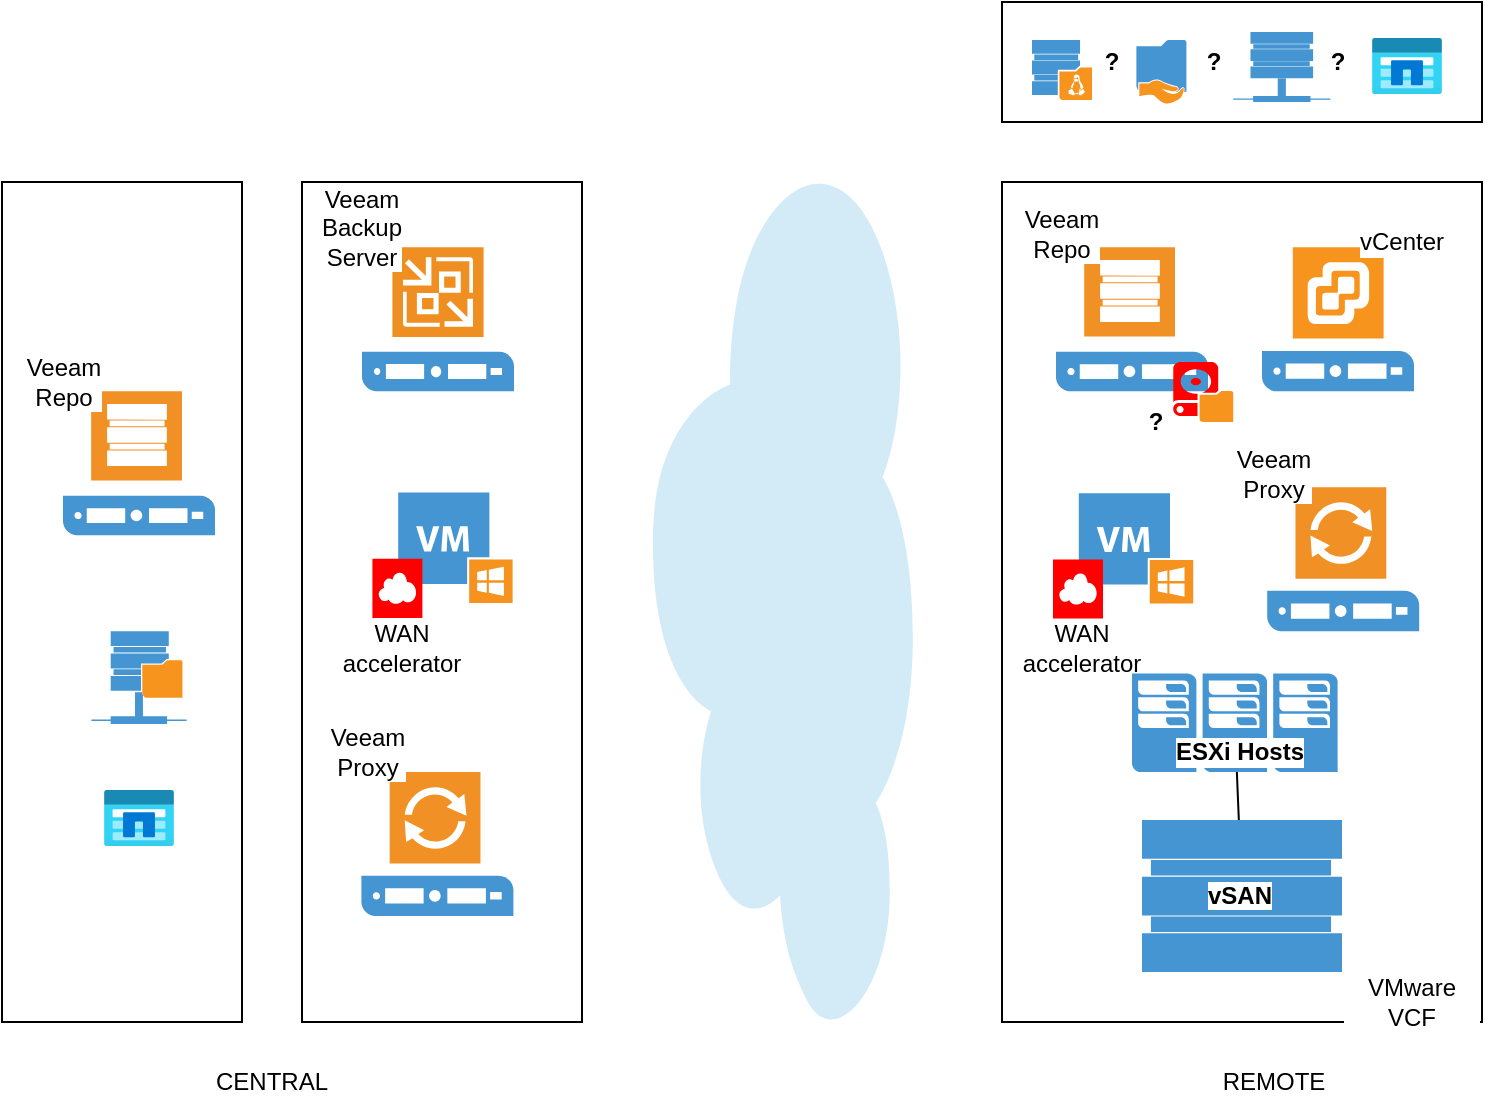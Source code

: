 <mxfile version="14.0.3" type="github">
  <diagram id="JnUOpCwKltPgE0m3QCvf" name="Page-1">
    <mxGraphModel dx="843" dy="643" grid="1" gridSize="10" guides="1" tooltips="1" connect="1" arrows="1" fold="1" page="1" pageScale="1" pageWidth="1169" pageHeight="827" math="0" shadow="0">
      <root>
        <mxCell id="0" />
        <mxCell id="1" parent="0" />
        <mxCell id="ag414TaRElATsdjeowkR-51" value="" style="rounded=0;whiteSpace=wrap;html=1;labelBackgroundColor=#ffffff;fillColor=#FFFFFF;" vertex="1" parent="1">
          <mxGeometry x="140" y="120" width="120" height="420" as="geometry" />
        </mxCell>
        <mxCell id="ag414TaRElATsdjeowkR-44" value="" style="rounded=0;whiteSpace=wrap;html=1;labelBackgroundColor=#ffffff;fillColor=#FFFFFF;" vertex="1" parent="1">
          <mxGeometry x="290" y="120" width="140" height="420" as="geometry" />
        </mxCell>
        <mxCell id="ag414TaRElATsdjeowkR-10" value="" style="rounded=0;whiteSpace=wrap;html=1;" vertex="1" parent="1">
          <mxGeometry x="640" y="120" width="240" height="420" as="geometry" />
        </mxCell>
        <mxCell id="ag414TaRElATsdjeowkR-4" value="" style="shadow=0;dashed=0;html=1;strokeColor=none;fillColor=#4495D1;labelPosition=center;verticalLabelPosition=bottom;verticalAlign=top;align=center;outlineConnect=0;shape=mxgraph.veeam.2d.datastore;" vertex="1" parent="1">
          <mxGeometry x="710" y="439" width="100" height="76" as="geometry" />
        </mxCell>
        <mxCell id="ag414TaRElATsdjeowkR-8" value="" style="pointerEvents=1;shadow=0;dashed=0;html=1;strokeColor=none;fillColor=#4495D1;labelPosition=center;verticalLabelPosition=bottom;verticalAlign=top;align=center;outlineConnect=0;shape=mxgraph.veeam.cluster;" vertex="1" parent="1">
          <mxGeometry x="705" y="365.8" width="102.8" height="49.2" as="geometry" />
        </mxCell>
        <mxCell id="ag414TaRElATsdjeowkR-9" value="" style="endArrow=none;html=1;" edge="1" parent="1" source="ag414TaRElATsdjeowkR-4" target="ag414TaRElATsdjeowkR-8">
          <mxGeometry width="50" height="50" relative="1" as="geometry">
            <mxPoint x="406" y="375" as="sourcePoint" />
            <mxPoint x="456" y="325" as="targetPoint" />
            <Array as="points" />
          </mxGeometry>
        </mxCell>
        <mxCell id="ag414TaRElATsdjeowkR-11" value="ESXi Hosts" style="text;html=1;strokeColor=none;fillColor=none;align=center;verticalAlign=middle;whiteSpace=wrap;rounded=0;fontStyle=1;labelBackgroundColor=#ffffff;" vertex="1" parent="1">
          <mxGeometry x="718.6" y="395.0" width="80" height="20" as="geometry" />
        </mxCell>
        <mxCell id="ag414TaRElATsdjeowkR-14" value="" style="shadow=0;dashed=0;html=1;strokeColor=none;fillColor=#4495D1;labelPosition=center;verticalLabelPosition=bottom;verticalAlign=top;align=center;outlineConnect=0;shape=mxgraph.veeam.2d.veeam_backup_and_replication_server;" vertex="1" parent="1">
          <mxGeometry x="320" y="152.6" width="76" height="72" as="geometry" />
        </mxCell>
        <mxCell id="ag414TaRElATsdjeowkR-15" value="" style="shadow=0;dashed=0;html=1;strokeColor=none;fillColor=#4495D1;labelPosition=center;verticalLabelPosition=bottom;verticalAlign=top;align=center;outlineConnect=0;shape=mxgraph.veeam.proxy_server;" vertex="1" parent="1">
          <mxGeometry x="772.6" y="272.6" width="76" height="72" as="geometry" />
        </mxCell>
        <mxCell id="ag414TaRElATsdjeowkR-16" value="" style="shadow=0;dashed=0;html=1;strokeColor=none;fillColor=#4495D1;labelPosition=center;verticalLabelPosition=bottom;verticalAlign=top;align=center;outlineConnect=0;shape=mxgraph.veeam.repository_server;" vertex="1" parent="1">
          <mxGeometry x="667" y="152.6" width="76" height="72" as="geometry" />
        </mxCell>
        <mxCell id="ag414TaRElATsdjeowkR-17" value="" style="shadow=0;dashed=0;html=1;strokeColor=none;fillColor=#4495D1;labelPosition=center;verticalLabelPosition=bottom;verticalAlign=top;align=center;outlineConnect=0;shape=mxgraph.veeam.vsphere_server;" vertex="1" parent="1">
          <mxGeometry x="770" y="152.6" width="76" height="72" as="geometry" />
        </mxCell>
        <mxCell id="ag414TaRElATsdjeowkR-19" value="" style="shadow=0;dashed=0;html=1;strokeColor=none;fillColor=#4495D1;labelPosition=center;verticalLabelPosition=bottom;verticalAlign=top;align=center;outlineConnect=0;shape=mxgraph.veeam.2d.cloud;rotation=-90;" vertex="1" parent="1">
          <mxGeometry x="319.7" y="265.1" width="421.4" height="130" as="geometry" />
        </mxCell>
        <mxCell id="ag414TaRElATsdjeowkR-22" value="&lt;span style=&quot;background-color: rgb(255 , 255 , 255)&quot;&gt;&lt;b&gt;vSAN&lt;/b&gt;&lt;/span&gt;" style="text;html=1;strokeColor=none;fillColor=none;align=center;verticalAlign=middle;whiteSpace=wrap;rounded=0;" vertex="1" parent="1">
          <mxGeometry x="738.6" y="467" width="40" height="20" as="geometry" />
        </mxCell>
        <mxCell id="ag414TaRElATsdjeowkR-23" value="VMware VCF" style="text;html=1;strokeColor=none;fillColor=none;align=center;verticalAlign=middle;whiteSpace=wrap;rounded=0;labelBackgroundColor=#ffffff;" vertex="1" parent="1">
          <mxGeometry x="810" y="520" width="70" height="20" as="geometry" />
        </mxCell>
        <mxCell id="ag414TaRElATsdjeowkR-24" value="vCenter" style="text;html=1;strokeColor=none;fillColor=none;align=center;verticalAlign=middle;whiteSpace=wrap;rounded=0;labelBackgroundColor=#ffffff;" vertex="1" parent="1">
          <mxGeometry x="820" y="140" width="40" height="20" as="geometry" />
        </mxCell>
        <mxCell id="ag414TaRElATsdjeowkR-25" value="Veeam Proxy" style="text;html=1;strokeColor=none;fillColor=none;align=center;verticalAlign=middle;whiteSpace=wrap;rounded=0;labelBackgroundColor=#ffffff;" vertex="1" parent="1">
          <mxGeometry x="755.6" y="255.6" width="40" height="20" as="geometry" />
        </mxCell>
        <mxCell id="ag414TaRElATsdjeowkR-26" value="Veeam Repo" style="text;html=1;strokeColor=none;fillColor=none;align=center;verticalAlign=middle;whiteSpace=wrap;rounded=0;labelBackgroundColor=#ffffff;" vertex="1" parent="1">
          <mxGeometry x="650" y="135.6" width="40" height="20" as="geometry" />
        </mxCell>
        <mxCell id="ag414TaRElATsdjeowkR-29" value="" style="rounded=0;whiteSpace=wrap;html=1;labelBackgroundColor=#ffffff;" vertex="1" parent="1">
          <mxGeometry x="640" y="30" width="240" height="60" as="geometry" />
        </mxCell>
        <mxCell id="ag414TaRElATsdjeowkR-30" value="" style="shadow=0;dashed=0;html=1;strokeColor=none;fillColor=#4495D1;labelPosition=center;verticalLabelPosition=bottom;verticalAlign=top;align=center;outlineConnect=0;shape=mxgraph.veeam.shared_folder;labelBackgroundColor=#ffffff;" vertex="1" parent="1">
          <mxGeometry x="707.2" y="49" width="25" height="32" as="geometry" />
        </mxCell>
        <mxCell id="ag414TaRElATsdjeowkR-33" value="" style="shadow=0;dashed=0;html=1;strokeColor=none;fillColor=#4495D1;labelPosition=center;verticalLabelPosition=bottom;verticalAlign=top;align=center;outlineConnect=0;shape=mxgraph.veeam.linux_repository;labelBackgroundColor=#ffffff;" vertex="1" parent="1">
          <mxGeometry x="655" y="49" width="30" height="30" as="geometry" />
        </mxCell>
        <mxCell id="ag414TaRElATsdjeowkR-34" value="&lt;b&gt;?&lt;/b&gt;" style="text;html=1;strokeColor=none;fillColor=none;align=center;verticalAlign=middle;whiteSpace=wrap;rounded=0;labelBackgroundColor=#ffffff;" vertex="1" parent="1">
          <mxGeometry x="685" y="50" width="20" height="20" as="geometry" />
        </mxCell>
        <mxCell id="ag414TaRElATsdjeowkR-35" value="" style="shadow=0;dashed=0;html=1;strokeColor=none;fillColor=#4495D1;labelPosition=center;verticalLabelPosition=bottom;verticalAlign=top;align=center;outlineConnect=0;shape=mxgraph.veeam.2d.remote_storage;labelBackgroundColor=#ffffff;" vertex="1" parent="1">
          <mxGeometry x="755.6" y="45" width="48.6" height="35" as="geometry" />
        </mxCell>
        <mxCell id="ag414TaRElATsdjeowkR-36" value="&lt;b&gt;?&lt;/b&gt;" style="text;html=1;strokeColor=none;fillColor=none;align=center;verticalAlign=middle;whiteSpace=wrap;rounded=0;labelBackgroundColor=#ffffff;" vertex="1" parent="1">
          <mxGeometry x="735.6" y="50" width="20" height="20" as="geometry" />
        </mxCell>
        <mxCell id="ag414TaRElATsdjeowkR-37" value="" style="shadow=0;dashed=0;html=1;strokeColor=none;fillColor=#4495D1;labelPosition=center;verticalLabelPosition=bottom;verticalAlign=top;align=center;outlineConnect=0;shape=mxgraph.veeam.remote_repository;labelBackgroundColor=#ffffff;" vertex="1" parent="1">
          <mxGeometry x="184.7" y="344.6" width="47.6" height="46.4" as="geometry" />
        </mxCell>
        <mxCell id="ag414TaRElATsdjeowkR-41" value="" style="aspect=fixed;html=1;points=[];align=center;image;fontSize=12;image=img/lib/azure2/storage/Azure_NetApp_Files.svg;labelBackgroundColor=#ffffff;" vertex="1" parent="1">
          <mxGeometry x="825" y="48" width="35" height="28" as="geometry" />
        </mxCell>
        <mxCell id="ag414TaRElATsdjeowkR-42" value="&lt;b&gt;?&lt;/b&gt;" style="text;html=1;strokeColor=none;fillColor=none;align=center;verticalAlign=middle;whiteSpace=wrap;rounded=0;labelBackgroundColor=#ffffff;" vertex="1" parent="1">
          <mxGeometry x="798" y="50" width="20" height="20" as="geometry" />
        </mxCell>
        <mxCell id="ag414TaRElATsdjeowkR-43" value="" style="shadow=0;dashed=0;html=1;strokeColor=none;labelPosition=center;verticalLabelPosition=bottom;verticalAlign=top;align=center;outlineConnect=0;shape=mxgraph.veeam.local_disk;labelBackgroundColor=#ffffff;labelBorderColor=none;fillColor=#FF0000;" vertex="1" parent="1">
          <mxGeometry x="725.6" y="210" width="30" height="30" as="geometry" />
        </mxCell>
        <mxCell id="ag414TaRElATsdjeowkR-46" value="Veeam Backup Server" style="text;html=1;strokeColor=none;fillColor=none;align=center;verticalAlign=middle;whiteSpace=wrap;rounded=0;labelBackgroundColor=#ffffff;" vertex="1" parent="1">
          <mxGeometry x="300" y="132.6" width="40" height="20" as="geometry" />
        </mxCell>
        <mxCell id="ag414TaRElATsdjeowkR-47" value="" style="shadow=0;dashed=0;html=1;strokeColor=none;fillColor=#4495D1;labelPosition=center;verticalLabelPosition=bottom;verticalAlign=top;align=center;outlineConnect=0;shape=mxgraph.veeam.proxy_server;" vertex="1" parent="1">
          <mxGeometry x="319.7" y="415" width="76" height="72" as="geometry" />
        </mxCell>
        <mxCell id="ag414TaRElATsdjeowkR-48" value="Veeam Proxy" style="text;html=1;strokeColor=none;fillColor=none;align=center;verticalAlign=middle;whiteSpace=wrap;rounded=0;labelBackgroundColor=#ffffff;" vertex="1" parent="1">
          <mxGeometry x="303" y="395.1" width="40" height="20" as="geometry" />
        </mxCell>
        <mxCell id="ag414TaRElATsdjeowkR-49" value="REMOTE" style="text;html=1;strokeColor=none;fillColor=none;align=center;verticalAlign=middle;whiteSpace=wrap;rounded=0;labelBackgroundColor=#ffffff;" vertex="1" parent="1">
          <mxGeometry x="755.6" y="560" width="40" height="20" as="geometry" />
        </mxCell>
        <mxCell id="ag414TaRElATsdjeowkR-50" value="CENTRAL" style="text;html=1;strokeColor=none;fillColor=none;align=center;verticalAlign=middle;whiteSpace=wrap;rounded=0;labelBackgroundColor=#ffffff;" vertex="1" parent="1">
          <mxGeometry x="255" y="560" width="40" height="20" as="geometry" />
        </mxCell>
        <mxCell id="ag414TaRElATsdjeowkR-52" value="" style="shadow=0;dashed=0;html=1;strokeColor=none;fillColor=#4495D1;labelPosition=center;verticalLabelPosition=bottom;verticalAlign=top;align=center;outlineConnect=0;shape=mxgraph.veeam.repository_server;" vertex="1" parent="1">
          <mxGeometry x="170.5" y="224.6" width="76" height="72" as="geometry" />
        </mxCell>
        <mxCell id="ag414TaRElATsdjeowkR-53" value="Veeam Repo" style="text;html=1;strokeColor=none;fillColor=none;align=center;verticalAlign=middle;whiteSpace=wrap;rounded=0;labelBackgroundColor=#ffffff;" vertex="1" parent="1">
          <mxGeometry x="151" y="210" width="40" height="20" as="geometry" />
        </mxCell>
        <mxCell id="ag414TaRElATsdjeowkR-54" value="" style="aspect=fixed;html=1;points=[];align=center;image;fontSize=12;image=img/lib/azure2/storage/Azure_NetApp_Files.svg;labelBackgroundColor=#ffffff;" vertex="1" parent="1">
          <mxGeometry x="191" y="424" width="35" height="28" as="geometry" />
        </mxCell>
        <mxCell id="ag414TaRElATsdjeowkR-55" value="&lt;b&gt;?&lt;/b&gt;" style="text;html=1;strokeColor=none;fillColor=none;align=center;verticalAlign=middle;whiteSpace=wrap;rounded=0;labelBackgroundColor=#ffffff;" vertex="1" parent="1">
          <mxGeometry x="707.2" y="230" width="20" height="20" as="geometry" />
        </mxCell>
        <mxCell id="ag414TaRElATsdjeowkR-59" value="" style="shadow=0;dashed=0;html=1;strokeColor=none;fillColor=#4495D1;labelPosition=center;verticalLabelPosition=bottom;verticalAlign=top;align=center;outlineConnect=0;shape=mxgraph.veeam.vm_windows;labelBackgroundColor=none;fontColor=none;" vertex="1" parent="1">
          <mxGeometry x="678.4" y="275.6" width="57.2" height="55.2" as="geometry" />
        </mxCell>
        <mxCell id="ag414TaRElATsdjeowkR-40" value="" style="pointerEvents=1;shadow=0;dashed=0;html=1;strokeColor=none;labelPosition=center;verticalLabelPosition=bottom;verticalAlign=top;align=center;outlineConnect=0;shape=mxgraph.veeam.2d.wan_accelerator;labelBackgroundColor=none;noLabel=1;fontColor=none;fillColor=#FF0000;" vertex="1" parent="1">
          <mxGeometry x="665.5" y="308.7" width="25" height="29.6" as="geometry" />
        </mxCell>
        <mxCell id="ag414TaRElATsdjeowkR-57" value="WAN accelerator" style="text;html=1;strokeColor=none;fillColor=none;align=center;verticalAlign=middle;whiteSpace=wrap;rounded=0;labelBackgroundColor=none;" vertex="1" parent="1">
          <mxGeometry x="660" y="343.3" width="40" height="20" as="geometry" />
        </mxCell>
        <mxCell id="ag414TaRElATsdjeowkR-60" value="" style="shadow=0;dashed=0;html=1;strokeColor=none;fillColor=#4495D1;labelPosition=center;verticalLabelPosition=bottom;verticalAlign=top;align=center;outlineConnect=0;shape=mxgraph.veeam.vm_windows;labelBackgroundColor=none;fontColor=none;" vertex="1" parent="1">
          <mxGeometry x="338.1" y="275.25" width="57.2" height="55.2" as="geometry" />
        </mxCell>
        <mxCell id="ag414TaRElATsdjeowkR-61" value="" style="pointerEvents=1;shadow=0;dashed=0;html=1;strokeColor=none;labelPosition=center;verticalLabelPosition=bottom;verticalAlign=top;align=center;outlineConnect=0;shape=mxgraph.veeam.2d.wan_accelerator;labelBackgroundColor=none;noLabel=1;fontColor=none;fillColor=#FF0000;" vertex="1" parent="1">
          <mxGeometry x="325.2" y="308.35" width="25" height="29.6" as="geometry" />
        </mxCell>
        <mxCell id="ag414TaRElATsdjeowkR-62" value="WAN accelerator" style="text;html=1;strokeColor=none;fillColor=none;align=center;verticalAlign=middle;whiteSpace=wrap;rounded=0;labelBackgroundColor=none;" vertex="1" parent="1">
          <mxGeometry x="319.7" y="342.95" width="40" height="20" as="geometry" />
        </mxCell>
      </root>
    </mxGraphModel>
  </diagram>
</mxfile>
